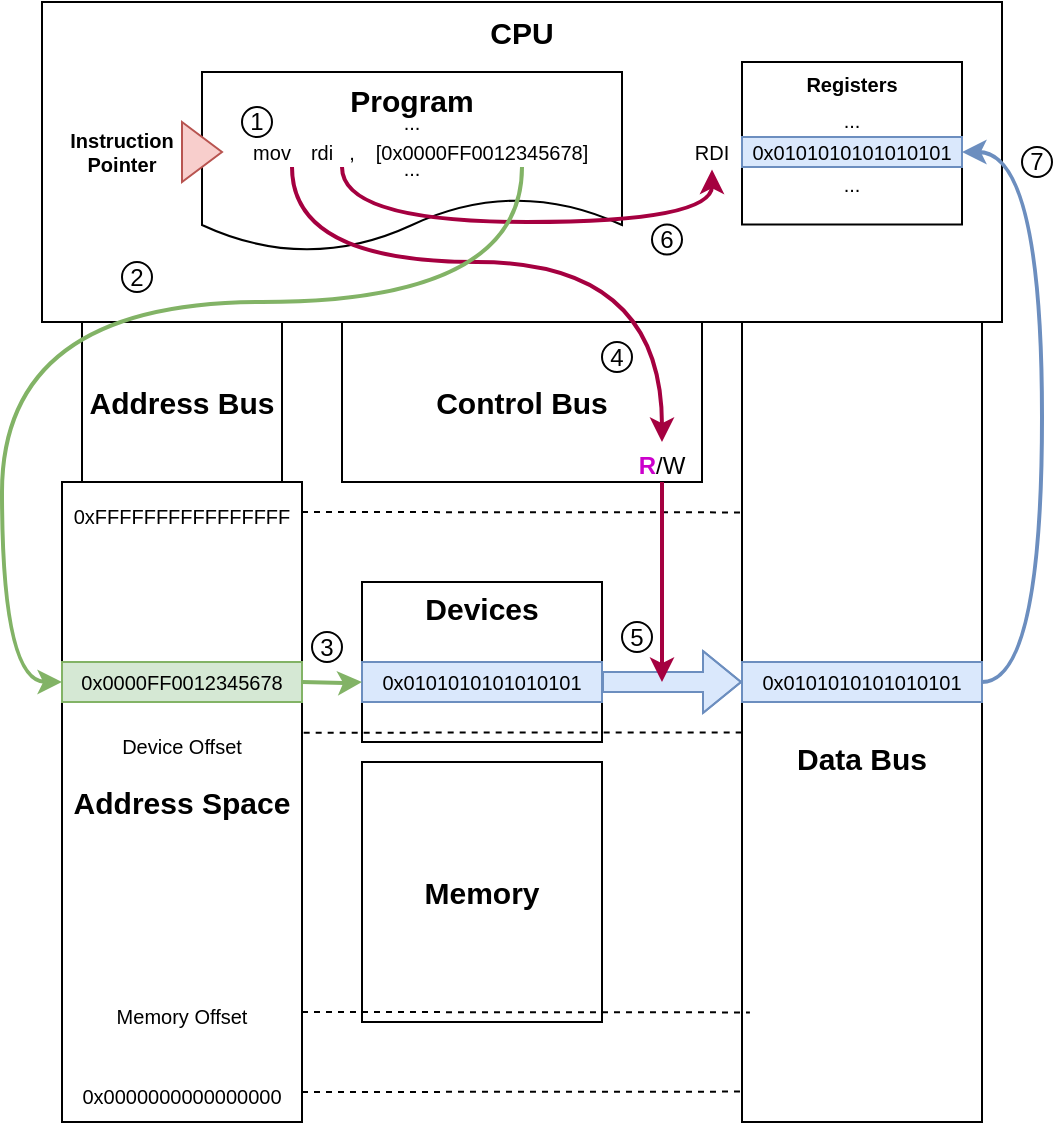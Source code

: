 <mxfile version="20.2.8" type="github" pages="2">
  <diagram id="SUQzB8CY0PMMggJ1cQwr" name="MMIO">
    <mxGraphModel dx="1185" dy="661" grid="1" gridSize="10" guides="1" tooltips="1" connect="1" arrows="1" fold="1" page="1" pageScale="1" pageWidth="600" pageHeight="600" math="0" shadow="0">
      <root>
        <mxCell id="0" />
        <mxCell id="1" parent="0" />
        <mxCell id="ehpHeKncarSCcUuaF5w1-1" value="&lt;div&gt;&lt;font style=&quot;font-size: 15px;&quot;&gt;CPU&lt;br&gt;&lt;/font&gt;&lt;/div&gt;&lt;div&gt;&lt;br&gt;&lt;/div&gt;&lt;div&gt;&lt;br&gt;&lt;/div&gt;&lt;div&gt;&lt;br&gt;&lt;/div&gt;&lt;div&gt;&lt;br&gt;&lt;/div&gt;&lt;div&gt;&lt;br&gt;&lt;font style=&quot;font-size: 15px;&quot;&gt;&lt;/font&gt;&lt;/div&gt;&lt;div&gt;&lt;br&gt;&lt;/div&gt;&lt;div&gt;&lt;br&gt;&lt;/div&gt;&lt;div&gt;&lt;br&gt;&lt;/div&gt;&lt;div&gt;&lt;br&gt;&lt;/div&gt;" style="rounded=0;whiteSpace=wrap;html=1;fontStyle=1" parent="1" vertex="1">
          <mxGeometry x="60" y="20" width="480" height="160" as="geometry" />
        </mxCell>
        <mxCell id="ehpHeKncarSCcUuaF5w1-2" value="&lt;b&gt;Address Space&lt;/b&gt;" style="rounded=0;whiteSpace=wrap;html=1;fontSize=15;" parent="1" vertex="1">
          <mxGeometry x="70" y="260" width="120" height="320" as="geometry" />
        </mxCell>
        <mxCell id="ehpHeKncarSCcUuaF5w1-3" value="&lt;b&gt;Memory&lt;/b&gt;" style="rounded=0;whiteSpace=wrap;html=1;fontSize=15;" parent="1" vertex="1">
          <mxGeometry x="220" y="400" width="120" height="130" as="geometry" />
        </mxCell>
        <mxCell id="ehpHeKncarSCcUuaF5w1-56" style="edgeStyle=orthogonalEdgeStyle;rounded=0;orthogonalLoop=1;jettySize=auto;html=1;entryX=1;entryY=0.5;entryDx=0;entryDy=0;fontSize=10;fontColor=#3399FF;strokeWidth=2;fillColor=#dae8fc;strokeColor=#6c8ebf;curved=1;exitX=1;exitY=0.5;exitDx=0;exitDy=0;" parent="1" source="ehpHeKncarSCcUuaF5w1-61" target="ehpHeKncarSCcUuaF5w1-47" edge="1">
          <mxGeometry relative="1" as="geometry">
            <Array as="points">
              <mxPoint x="560" y="360" />
              <mxPoint x="560" y="95" />
            </Array>
          </mxGeometry>
        </mxCell>
        <mxCell id="ehpHeKncarSCcUuaF5w1-5" value="&lt;div&gt;&lt;br&gt;&lt;/div&gt;&lt;div&gt;&lt;br&gt;&lt;/div&gt;&lt;div&gt;&lt;b&gt;Data Bus&lt;br&gt;&lt;/b&gt;&lt;/div&gt;" style="rounded=0;whiteSpace=wrap;html=1;fontSize=15;" parent="1" vertex="1">
          <mxGeometry x="410" y="180" width="120" height="400" as="geometry" />
        </mxCell>
        <mxCell id="ehpHeKncarSCcUuaF5w1-6" value="&lt;b&gt;Address Bus&lt;/b&gt;" style="rounded=0;whiteSpace=wrap;html=1;fontSize=15;" parent="1" vertex="1">
          <mxGeometry x="80" y="180" width="100" height="80" as="geometry" />
        </mxCell>
        <mxCell id="ehpHeKncarSCcUuaF5w1-7" value="&lt;div&gt;&lt;b&gt;Devices&lt;br&gt;&lt;/b&gt;&lt;/div&gt;&lt;div&gt;&lt;br&gt;&lt;b&gt;&lt;/b&gt;&lt;/div&gt;&lt;div&gt;&lt;br&gt;&lt;/div&gt;&lt;div&gt;&lt;br&gt;&lt;/div&gt;" style="rounded=0;whiteSpace=wrap;html=1;fontSize=15;" parent="1" vertex="1">
          <mxGeometry x="220" y="310" width="120" height="80" as="geometry" />
        </mxCell>
        <mxCell id="ehpHeKncarSCcUuaF5w1-9" value="&lt;font style=&quot;font-size: 10px;&quot;&gt;0x0000000000000000&lt;/font&gt;" style="text;html=1;strokeColor=none;fillColor=none;align=center;verticalAlign=middle;whiteSpace=wrap;rounded=0;fontSize=15;" parent="1" vertex="1">
          <mxGeometry x="70" y="550" width="120" height="30" as="geometry" />
        </mxCell>
        <mxCell id="ehpHeKncarSCcUuaF5w1-11" value="&lt;font style=&quot;font-size: 10px;&quot;&gt;0xFFFFFFFFFFFFFFFF&lt;/font&gt;" style="text;html=1;strokeColor=none;fillColor=none;align=center;verticalAlign=middle;whiteSpace=wrap;rounded=0;fontSize=15;" parent="1" vertex="1">
          <mxGeometry x="70" y="260" width="120" height="30" as="geometry" />
        </mxCell>
        <mxCell id="ehpHeKncarSCcUuaF5w1-13" value="&lt;font style=&quot;font-size: 10px;&quot;&gt;Memory Offset&lt;/font&gt;" style="text;html=1;strokeColor=none;fillColor=none;align=center;verticalAlign=middle;whiteSpace=wrap;rounded=0;fontSize=15;" parent="1" vertex="1">
          <mxGeometry x="70" y="510" width="120" height="30" as="geometry" />
        </mxCell>
        <mxCell id="ehpHeKncarSCcUuaF5w1-14" value="" style="endArrow=none;dashed=1;html=1;rounded=0;fontSize=10;exitX=1;exitY=0.5;exitDx=0;exitDy=0;entryX=0;entryY=0.238;entryDx=0;entryDy=0;entryPerimeter=0;" parent="1" source="ehpHeKncarSCcUuaF5w1-11" target="ehpHeKncarSCcUuaF5w1-5" edge="1">
          <mxGeometry width="50" height="50" relative="1" as="geometry">
            <mxPoint x="320" y="430" as="sourcePoint" />
            <mxPoint x="370" y="380" as="targetPoint" />
          </mxGeometry>
        </mxCell>
        <mxCell id="ehpHeKncarSCcUuaF5w1-15" value="" style="endArrow=none;dashed=1;html=1;rounded=0;fontSize=10;exitX=1;exitY=0.5;exitDx=0;exitDy=0;entryX=0.011;entryY=0.962;entryDx=0;entryDy=0;entryPerimeter=0;" parent="1" source="ehpHeKncarSCcUuaF5w1-9" target="ehpHeKncarSCcUuaF5w1-5" edge="1">
          <mxGeometry width="50" height="50" relative="1" as="geometry">
            <mxPoint x="320" y="430" as="sourcePoint" />
            <mxPoint x="370" y="380" as="targetPoint" />
          </mxGeometry>
        </mxCell>
        <mxCell id="ehpHeKncarSCcUuaF5w1-16" value="" style="endArrow=none;dashed=1;html=1;rounded=0;fontSize=10;exitX=1;exitY=0.5;exitDx=0;exitDy=0;entryX=0.033;entryY=0.863;entryDx=0;entryDy=0;entryPerimeter=0;" parent="1" source="ehpHeKncarSCcUuaF5w1-13" target="ehpHeKncarSCcUuaF5w1-5" edge="1">
          <mxGeometry width="50" height="50" relative="1" as="geometry">
            <mxPoint x="320" y="430" as="sourcePoint" />
            <mxPoint x="370" y="380" as="targetPoint" />
          </mxGeometry>
        </mxCell>
        <mxCell id="ehpHeKncarSCcUuaF5w1-17" value="&lt;font style=&quot;font-size: 10px;&quot;&gt;Device Offset&lt;/font&gt;" style="text;html=1;strokeColor=none;fillColor=none;align=center;verticalAlign=middle;whiteSpace=wrap;rounded=0;fontSize=15;" parent="1" vertex="1">
          <mxGeometry x="70" y="375" width="120" height="30" as="geometry" />
        </mxCell>
        <mxCell id="ehpHeKncarSCcUuaF5w1-18" value="" style="endArrow=none;dashed=1;html=1;rounded=0;fontSize=10;exitX=1.007;exitY=0.345;exitDx=0;exitDy=0;exitPerimeter=0;entryX=-0.003;entryY=0.513;entryDx=0;entryDy=0;entryPerimeter=0;" parent="1" source="ehpHeKncarSCcUuaF5w1-17" target="ehpHeKncarSCcUuaF5w1-5" edge="1">
          <mxGeometry width="50" height="50" relative="1" as="geometry">
            <mxPoint x="190" y="535" as="sourcePoint" />
            <mxPoint x="421.32" y="535.2" as="targetPoint" />
          </mxGeometry>
        </mxCell>
        <mxCell id="ehpHeKncarSCcUuaF5w1-21" value="&lt;font style=&quot;font-size: 15px;&quot;&gt;&lt;b&gt;Control Bus&lt;/b&gt;&lt;/font&gt;" style="rounded=0;whiteSpace=wrap;html=1;fontSize=10;" parent="1" vertex="1">
          <mxGeometry x="210" y="180" width="180" height="80" as="geometry" />
        </mxCell>
        <mxCell id="ehpHeKncarSCcUuaF5w1-25" value="&lt;font style=&quot;font-size: 12px;&quot;&gt;&lt;font color=&quot;#CC00CC&quot;&gt;&lt;b&gt;R&lt;/b&gt;&lt;/font&gt;/W&lt;/font&gt;" style="text;html=1;strokeColor=none;fillColor=none;align=center;verticalAlign=middle;whiteSpace=wrap;rounded=0;fontSize=15;" parent="1" vertex="1">
          <mxGeometry x="350" y="240" width="40" height="20" as="geometry" />
        </mxCell>
        <mxCell id="ehpHeKncarSCcUuaF5w1-36" style="edgeStyle=orthogonalEdgeStyle;rounded=0;orthogonalLoop=1;jettySize=auto;html=1;fontSize=10;shape=flexArrow;fillColor=#dae8fc;strokeColor=#6c8ebf;" parent="1" source="ehpHeKncarSCcUuaF5w1-27" edge="1">
          <mxGeometry relative="1" as="geometry">
            <mxPoint x="410" y="360" as="targetPoint" />
          </mxGeometry>
        </mxCell>
        <mxCell id="ehpHeKncarSCcUuaF5w1-27" value="&lt;font style=&quot;font-size: 10px;&quot;&gt;0x0101010101010101&lt;/font&gt;" style="rounded=0;whiteSpace=wrap;html=1;fontSize=12;fillColor=#dae8fc;strokeColor=#6c8ebf;" parent="1" vertex="1">
          <mxGeometry x="220" y="350" width="120" height="20" as="geometry" />
        </mxCell>
        <mxCell id="ehpHeKncarSCcUuaF5w1-28" value="&lt;font style=&quot;font-size: 10px;&quot;&gt;0x0000FF0012345678&lt;/font&gt;" style="rounded=0;whiteSpace=wrap;html=1;fontSize=12;fillColor=#d5e8d4;strokeColor=#82b366;" parent="1" vertex="1">
          <mxGeometry x="70" y="350" width="120" height="20" as="geometry" />
        </mxCell>
        <mxCell id="ehpHeKncarSCcUuaF5w1-55" value="" style="edgeStyle=orthogonalEdgeStyle;rounded=0;orthogonalLoop=1;jettySize=auto;html=1;fontSize=10;fontColor=#0000FF;strokeWidth=2;fillColor=#d5e8d4;strokeColor=#82b366;" parent="1" target="ehpHeKncarSCcUuaF5w1-27" edge="1">
          <mxGeometry relative="1" as="geometry">
            <mxPoint x="190" y="360" as="sourcePoint" />
          </mxGeometry>
        </mxCell>
        <mxCell id="ehpHeKncarSCcUuaF5w1-32" value="&lt;div&gt;&lt;b&gt;Program&lt;/b&gt;&lt;/div&gt;&lt;br&gt;&lt;div&gt;&lt;br&gt;&lt;/div&gt;" style="shape=document;whiteSpace=wrap;html=1;boundedLbl=1;fontSize=15;" parent="1" vertex="1">
          <mxGeometry x="140" y="55" width="210" height="90" as="geometry" />
        </mxCell>
        <mxCell id="ehpHeKncarSCcUuaF5w1-34" value="" style="triangle;whiteSpace=wrap;html=1;fontSize=10;fillColor=#f8cecc;strokeColor=#b85450;" parent="1" vertex="1">
          <mxGeometry x="130" y="80" width="20" height="30" as="geometry" />
        </mxCell>
        <mxCell id="ehpHeKncarSCcUuaF5w1-35" value="&lt;b&gt;Instruction Pointer&lt;/b&gt;" style="text;html=1;strokeColor=none;fillColor=none;align=center;verticalAlign=middle;whiteSpace=wrap;rounded=0;fontSize=10;" parent="1" vertex="1">
          <mxGeometry x="70" y="80" width="60" height="30" as="geometry" />
        </mxCell>
        <mxCell id="ehpHeKncarSCcUuaF5w1-26" style="edgeStyle=orthogonalEdgeStyle;rounded=0;orthogonalLoop=1;jettySize=auto;html=1;fontSize=12;fillColor=#d80073;strokeColor=#A50040;strokeWidth=2;" parent="1" source="ehpHeKncarSCcUuaF5w1-25" edge="1">
          <mxGeometry relative="1" as="geometry">
            <mxPoint x="370" y="360" as="targetPoint" />
            <Array as="points">
              <mxPoint x="370" y="310" />
              <mxPoint x="370" y="310" />
            </Array>
          </mxGeometry>
        </mxCell>
        <mxCell id="ehpHeKncarSCcUuaF5w1-57" style="edgeStyle=orthogonalEdgeStyle;rounded=0;orthogonalLoop=1;jettySize=auto;html=1;entryX=0.5;entryY=0;entryDx=0;entryDy=0;fontSize=10;fontColor=#FF33FF;strokeWidth=2;curved=1;fillColor=#d80073;strokeColor=#A50040;" parent="1" source="ehpHeKncarSCcUuaF5w1-39" target="ehpHeKncarSCcUuaF5w1-25" edge="1">
          <mxGeometry relative="1" as="geometry">
            <Array as="points">
              <mxPoint x="185" y="150" />
              <mxPoint x="370" y="150" />
            </Array>
          </mxGeometry>
        </mxCell>
        <mxCell id="ehpHeKncarSCcUuaF5w1-39" value="mov" style="text;html=1;strokeColor=none;fillColor=none;align=center;verticalAlign=middle;whiteSpace=wrap;rounded=0;fontSize=10;" parent="1" vertex="1">
          <mxGeometry x="160" y="87.5" width="30" height="15" as="geometry" />
        </mxCell>
        <mxCell id="ehpHeKncarSCcUuaF5w1-60" style="edgeStyle=orthogonalEdgeStyle;curved=1;rounded=0;orthogonalLoop=1;jettySize=auto;html=1;fontSize=10;fontColor=#CC00CC;strokeWidth=2;fillColor=#d80073;strokeColor=#A50040;" parent="1" source="ehpHeKncarSCcUuaF5w1-40" target="ehpHeKncarSCcUuaF5w1-50" edge="1">
          <mxGeometry relative="1" as="geometry">
            <Array as="points">
              <mxPoint x="210" y="130" />
              <mxPoint x="395" y="130" />
            </Array>
          </mxGeometry>
        </mxCell>
        <mxCell id="ehpHeKncarSCcUuaF5w1-40" value="rdi" style="text;html=1;strokeColor=none;fillColor=none;align=center;verticalAlign=middle;whiteSpace=wrap;rounded=0;fontSize=10;" parent="1" vertex="1">
          <mxGeometry x="190" y="87.5" width="20" height="15" as="geometry" />
        </mxCell>
        <mxCell id="ehpHeKncarSCcUuaF5w1-41" value="[0x0000FF0012345678]" style="text;html=1;strokeColor=none;fillColor=none;align=center;verticalAlign=middle;whiteSpace=wrap;rounded=0;fontSize=10;" parent="1" vertex="1">
          <mxGeometry x="230" y="87.5" width="100" height="15" as="geometry" />
        </mxCell>
        <mxCell id="ehpHeKncarSCcUuaF5w1-42" value="," style="text;html=1;strokeColor=none;fillColor=none;align=center;verticalAlign=middle;whiteSpace=wrap;rounded=0;fontSize=10;" parent="1" vertex="1">
          <mxGeometry x="210" y="87.5" width="10" height="15" as="geometry" />
        </mxCell>
        <mxCell id="ehpHeKncarSCcUuaF5w1-44" value="..." style="text;html=1;strokeColor=none;fillColor=none;align=center;verticalAlign=middle;whiteSpace=wrap;rounded=0;fontSize=10;" parent="1" vertex="1">
          <mxGeometry x="140" y="72.5" width="210" height="15" as="geometry" />
        </mxCell>
        <mxCell id="ehpHeKncarSCcUuaF5w1-45" value="..." style="text;html=1;strokeColor=none;fillColor=none;align=center;verticalAlign=middle;whiteSpace=wrap;rounded=0;fontSize=10;" parent="1" vertex="1">
          <mxGeometry x="140" y="95" width="210" height="15" as="geometry" />
        </mxCell>
        <mxCell id="ehpHeKncarSCcUuaF5w1-49" value="&lt;div&gt;&lt;b&gt;Registers&lt;/b&gt;&lt;/div&gt;&lt;div&gt;&lt;b&gt;&lt;br&gt;&lt;/b&gt;&lt;/div&gt;&lt;div&gt;&lt;b&gt;&lt;br&gt;&lt;/b&gt;&lt;/div&gt;&lt;div&gt;&lt;b&gt;&lt;br&gt;&lt;/b&gt;&lt;/div&gt;&lt;div&gt;&lt;b&gt;&lt;br&gt;&lt;/b&gt;&lt;/div&gt;&lt;div&gt;&lt;b&gt;&lt;br&gt;&lt;/b&gt;&lt;/div&gt;" style="rounded=0;whiteSpace=wrap;html=1;fontSize=10;" parent="1" vertex="1">
          <mxGeometry x="410" y="50" width="110" height="81.25" as="geometry" />
        </mxCell>
        <mxCell id="ehpHeKncarSCcUuaF5w1-47" value="0x0101010101010101" style="rounded=0;whiteSpace=wrap;html=1;fontSize=10;fillColor=#dae8fc;strokeColor=#6c8ebf;" parent="1" vertex="1">
          <mxGeometry x="410" y="87.5" width="110" height="15" as="geometry" />
        </mxCell>
        <mxCell id="ehpHeKncarSCcUuaF5w1-50" value="RDI" style="text;html=1;strokeColor=none;fillColor=none;align=center;verticalAlign=middle;whiteSpace=wrap;rounded=0;fontSize=10;" parent="1" vertex="1">
          <mxGeometry x="380" y="86.25" width="30" height="17.5" as="geometry" />
        </mxCell>
        <mxCell id="ehpHeKncarSCcUuaF5w1-51" value="..." style="text;html=1;strokeColor=none;fillColor=none;align=center;verticalAlign=middle;whiteSpace=wrap;rounded=0;fontSize=10;" parent="1" vertex="1">
          <mxGeometry x="435" y="71.25" width="60" height="15" as="geometry" />
        </mxCell>
        <mxCell id="ehpHeKncarSCcUuaF5w1-52" value="..." style="text;html=1;strokeColor=none;fillColor=none;align=center;verticalAlign=middle;whiteSpace=wrap;rounded=0;fontSize=10;" parent="1" vertex="1">
          <mxGeometry x="435" y="103.75" width="60" height="15" as="geometry" />
        </mxCell>
        <mxCell id="ehpHeKncarSCcUuaF5w1-53" style="edgeStyle=orthogonalEdgeStyle;rounded=0;orthogonalLoop=1;jettySize=auto;html=1;entryX=0.5;entryY=0.167;entryDx=0;entryDy=0;entryPerimeter=0;fontSize=10;fontColor=#0000FF;strokeWidth=2;strokeColor=none;" parent="1" edge="1">
          <mxGeometry relative="1" as="geometry">
            <mxPoint x="130.034" y="180.0" as="sourcePoint" />
            <mxPoint x="130" y="350.01" as="targetPoint" />
            <Array as="points">
              <mxPoint x="130" y="220" />
              <mxPoint x="130" y="220" />
            </Array>
          </mxGeometry>
        </mxCell>
        <mxCell id="ehpHeKncarSCcUuaF5w1-61" value="&lt;font style=&quot;font-size: 10px;&quot;&gt;0x0101010101010101&lt;/font&gt;" style="rounded=0;whiteSpace=wrap;html=1;fontSize=12;fillColor=#dae8fc;strokeColor=#6c8ebf;" parent="1" vertex="1">
          <mxGeometry x="410" y="350" width="120" height="20" as="geometry" />
        </mxCell>
        <mxCell id="ehpHeKncarSCcUuaF5w1-54" style="edgeStyle=orthogonalEdgeStyle;rounded=0;orthogonalLoop=1;jettySize=auto;html=1;entryX=0;entryY=0.5;entryDx=0;entryDy=0;fontSize=10;fontColor=#0000FF;strokeWidth=2;fillColor=#d5e8d4;strokeColor=#82b366;curved=1;" parent="1" source="ehpHeKncarSCcUuaF5w1-41" target="ehpHeKncarSCcUuaF5w1-28" edge="1">
          <mxGeometry relative="1" as="geometry">
            <mxPoint x="60" y="170.0" as="sourcePoint" />
            <mxPoint x="60" y="360" as="targetPoint" />
            <Array as="points">
              <mxPoint x="300" y="170" />
              <mxPoint x="40" y="170" />
              <mxPoint x="40" y="360" />
            </Array>
          </mxGeometry>
        </mxCell>
        <mxCell id="2FoytEHoMxhBP9zqvBS6-1" value="1" style="ellipse;whiteSpace=wrap;html=1;aspect=fixed;" vertex="1" parent="1">
          <mxGeometry x="160" y="72.5" width="15" height="15" as="geometry" />
        </mxCell>
        <mxCell id="2FoytEHoMxhBP9zqvBS6-2" value="2" style="ellipse;whiteSpace=wrap;html=1;aspect=fixed;" vertex="1" parent="1">
          <mxGeometry x="100" y="150" width="15" height="15" as="geometry" />
        </mxCell>
        <mxCell id="2FoytEHoMxhBP9zqvBS6-3" value="3" style="ellipse;whiteSpace=wrap;html=1;aspect=fixed;" vertex="1" parent="1">
          <mxGeometry x="195" y="335" width="15" height="15" as="geometry" />
        </mxCell>
        <mxCell id="2FoytEHoMxhBP9zqvBS6-4" value="4" style="ellipse;whiteSpace=wrap;html=1;aspect=fixed;" vertex="1" parent="1">
          <mxGeometry x="340" y="190" width="15" height="15" as="geometry" />
        </mxCell>
        <mxCell id="2FoytEHoMxhBP9zqvBS6-5" value="5" style="ellipse;whiteSpace=wrap;html=1;aspect=fixed;" vertex="1" parent="1">
          <mxGeometry x="350" y="330" width="15" height="15" as="geometry" />
        </mxCell>
        <mxCell id="2FoytEHoMxhBP9zqvBS6-6" value="6" style="ellipse;whiteSpace=wrap;html=1;aspect=fixed;" vertex="1" parent="1">
          <mxGeometry x="365" y="131.25" width="15" height="15" as="geometry" />
        </mxCell>
        <mxCell id="2FoytEHoMxhBP9zqvBS6-7" value="7" style="ellipse;whiteSpace=wrap;html=1;aspect=fixed;" vertex="1" parent="1">
          <mxGeometry x="550" y="92.5" width="15" height="15" as="geometry" />
        </mxCell>
      </root>
    </mxGraphModel>
  </diagram>
  <diagram name="PMIO" id="zy8nUeTWPA0E_HoPAa6q">
    <mxGraphModel dx="1185" dy="661" grid="1" gridSize="10" guides="1" tooltips="1" connect="1" arrows="1" fold="1" page="1" pageScale="1" pageWidth="700" pageHeight="500" math="0" shadow="0">
      <root>
        <mxCell id="5IfpIZmdkDqXh_LLl3Tm-0" />
        <mxCell id="5IfpIZmdkDqXh_LLl3Tm-1" parent="5IfpIZmdkDqXh_LLl3Tm-0" />
        <mxCell id="LzWwSItRK4P4yQTwiIUG-2" value="" style="rounded=0;whiteSpace=wrap;html=1;fontSize=10;fillColor=#e1d5e7;strokeColor=#9673a6;" parent="5IfpIZmdkDqXh_LLl3Tm-1" vertex="1">
          <mxGeometry x="350" y="250" width="100" height="220" as="geometry" />
        </mxCell>
        <mxCell id="LzWwSItRK4P4yQTwiIUG-1" value="" style="rounded=0;whiteSpace=wrap;html=1;fontSize=10;" parent="5IfpIZmdkDqXh_LLl3Tm-1" vertex="1">
          <mxGeometry x="210" y="250" width="100" height="220" as="geometry" />
        </mxCell>
        <mxCell id="5IfpIZmdkDqXh_LLl3Tm-2" value="&lt;div&gt;&lt;font style=&quot;font-size: 15px;&quot;&gt;CPU&lt;br&gt;&lt;/font&gt;&lt;/div&gt;&lt;div&gt;&lt;br&gt;&lt;/div&gt;&lt;div&gt;&lt;br&gt;&lt;/div&gt;&lt;div&gt;&lt;br&gt;&lt;/div&gt;&lt;div&gt;&lt;br&gt;&lt;/div&gt;&lt;div&gt;&lt;br&gt;&lt;font style=&quot;font-size: 15px;&quot;&gt;&lt;/font&gt;&lt;/div&gt;&lt;div&gt;&lt;br&gt;&lt;/div&gt;&lt;div&gt;&lt;br&gt;&lt;/div&gt;&lt;div&gt;&lt;br&gt;&lt;/div&gt;&lt;div&gt;&lt;br&gt;&lt;/div&gt;" style="rounded=0;whiteSpace=wrap;html=1;fontStyle=1" parent="5IfpIZmdkDqXh_LLl3Tm-1" vertex="1">
          <mxGeometry x="40" y="10" width="620" height="160" as="geometry" />
        </mxCell>
        <mxCell id="5IfpIZmdkDqXh_LLl3Tm-3" value="&lt;div&gt;&lt;b&gt;Address Space&lt;br&gt;&lt;/b&gt;&lt;/div&gt;&lt;div&gt;&lt;br&gt;&lt;/div&gt;&lt;div&gt;&lt;br&gt;&lt;/div&gt;&lt;div&gt;&lt;br&gt;&lt;/div&gt;&lt;div&gt;&lt;br&gt;&lt;/div&gt;&lt;div&gt;&lt;br&gt;&lt;/div&gt;&lt;div&gt;&lt;br&gt;&lt;b&gt;&lt;/b&gt;&lt;/div&gt;" style="rounded=0;whiteSpace=wrap;html=1;fontSize=15;" parent="5IfpIZmdkDqXh_LLl3Tm-1" vertex="1">
          <mxGeometry x="50" y="250" width="120" height="240" as="geometry" />
        </mxCell>
        <mxCell id="5IfpIZmdkDqXh_LLl3Tm-4" value="&lt;div&gt;&lt;b&gt;Memory&lt;/b&gt;&lt;/div&gt;&lt;div&gt;&lt;br&gt;&lt;/div&gt;&lt;div&gt;&lt;br&gt;&lt;/div&gt;&lt;div&gt;&lt;br&gt;&lt;/div&gt;" style="rounded=0;whiteSpace=wrap;html=1;fontSize=15;" parent="5IfpIZmdkDqXh_LLl3Tm-1" vertex="1">
          <mxGeometry x="200" y="280" width="120" height="130" as="geometry" />
        </mxCell>
        <mxCell id="5IfpIZmdkDqXh_LLl3Tm-5" style="edgeStyle=orthogonalEdgeStyle;rounded=0;orthogonalLoop=1;jettySize=auto;html=1;entryX=1;entryY=0.5;entryDx=0;entryDy=0;fontSize=10;fontColor=#3399FF;strokeWidth=2;fillColor=#dae8fc;strokeColor=#6c8ebf;curved=1;exitX=1;exitY=0.5;exitDx=0;exitDy=0;endArrow=none;endFill=0;startArrow=classic;startFill=1;" parent="5IfpIZmdkDqXh_LLl3Tm-1" source="5IfpIZmdkDqXh_LLl3Tm-42" target="5IfpIZmdkDqXh_LLl3Tm-37" edge="1">
          <mxGeometry relative="1" as="geometry">
            <Array as="points">
              <mxPoint x="680" y="425" />
              <mxPoint x="680" y="89" />
            </Array>
          </mxGeometry>
        </mxCell>
        <mxCell id="5IfpIZmdkDqXh_LLl3Tm-6" value="&lt;div&gt;&lt;br&gt;&lt;/div&gt;&lt;div&gt;&lt;br&gt;&lt;/div&gt;&lt;div&gt;&lt;b&gt;Data Bus&lt;br&gt;&lt;/b&gt;&lt;/div&gt;&lt;div&gt;&lt;br&gt;&lt;/div&gt;&lt;div&gt;&lt;br&gt;&lt;/div&gt;&lt;div&gt;&lt;br&gt;&lt;/div&gt;&lt;div&gt;&lt;br&gt;&lt;/div&gt;&lt;div&gt;&lt;br&gt;&lt;/div&gt;" style="rounded=0;whiteSpace=wrap;html=1;fontSize=15;" parent="5IfpIZmdkDqXh_LLl3Tm-1" vertex="1">
          <mxGeometry x="530" y="170" width="120" height="320" as="geometry" />
        </mxCell>
        <mxCell id="5IfpIZmdkDqXh_LLl3Tm-7" value="&lt;b&gt;Address Bus&lt;/b&gt;" style="rounded=0;whiteSpace=wrap;html=1;fontSize=15;" parent="5IfpIZmdkDqXh_LLl3Tm-1" vertex="1">
          <mxGeometry x="60" y="170" width="100" height="80" as="geometry" />
        </mxCell>
        <mxCell id="5IfpIZmdkDqXh_LLl3Tm-8" value="&lt;div&gt;&lt;b&gt;Devices&lt;br&gt;&lt;/b&gt;&lt;/div&gt;&lt;div&gt;&lt;br&gt;&lt;/div&gt;&lt;div&gt;&lt;br&gt;&lt;b&gt;&lt;/b&gt;&lt;/div&gt;&lt;div&gt;&lt;br&gt;&lt;/div&gt;" style="rounded=0;whiteSpace=wrap;html=1;fontSize=15;" parent="5IfpIZmdkDqXh_LLl3Tm-1" vertex="1">
          <mxGeometry x="340" y="375" width="120" height="80" as="geometry" />
        </mxCell>
        <mxCell id="5IfpIZmdkDqXh_LLl3Tm-9" value="&lt;font style=&quot;font-size: 10px;&quot;&gt;0x0000000000000000&lt;/font&gt;" style="text;html=1;strokeColor=none;fillColor=none;align=center;verticalAlign=middle;whiteSpace=wrap;rounded=0;fontSize=15;" parent="5IfpIZmdkDqXh_LLl3Tm-1" vertex="1">
          <mxGeometry x="50" y="460" width="120" height="30" as="geometry" />
        </mxCell>
        <mxCell id="5IfpIZmdkDqXh_LLl3Tm-10" value="&lt;font style=&quot;font-size: 10px;&quot;&gt;0xFFFFFFFFFFFFFFFF&lt;/font&gt;" style="text;html=1;strokeColor=none;fillColor=none;align=center;verticalAlign=middle;whiteSpace=wrap;rounded=0;fontSize=15;" parent="5IfpIZmdkDqXh_LLl3Tm-1" vertex="1">
          <mxGeometry x="50" y="250" width="120" height="30" as="geometry" />
        </mxCell>
        <mxCell id="5IfpIZmdkDqXh_LLl3Tm-11" value="&lt;font style=&quot;font-size: 10px;&quot;&gt;Memory Offset&lt;/font&gt;" style="text;html=1;strokeColor=none;fillColor=none;align=center;verticalAlign=middle;whiteSpace=wrap;rounded=0;fontSize=15;" parent="5IfpIZmdkDqXh_LLl3Tm-1" vertex="1">
          <mxGeometry x="50" y="390" width="120" height="30" as="geometry" />
        </mxCell>
        <mxCell id="5IfpIZmdkDqXh_LLl3Tm-12" value="" style="endArrow=none;dashed=1;html=1;rounded=0;fontSize=10;exitX=1;exitY=0.5;exitDx=0;exitDy=0;entryX=-0.017;entryY=0.296;entryDx=0;entryDy=0;entryPerimeter=0;" parent="5IfpIZmdkDqXh_LLl3Tm-1" source="5IfpIZmdkDqXh_LLl3Tm-10" target="5IfpIZmdkDqXh_LLl3Tm-6" edge="1">
          <mxGeometry width="50" height="50" relative="1" as="geometry">
            <mxPoint x="300" y="420" as="sourcePoint" />
            <mxPoint x="350" y="370" as="targetPoint" />
          </mxGeometry>
        </mxCell>
        <mxCell id="5IfpIZmdkDqXh_LLl3Tm-13" value="" style="endArrow=none;dashed=1;html=1;rounded=0;fontSize=10;exitX=1;exitY=0.5;exitDx=0;exitDy=0;entryX=-0.003;entryY=0.95;entryDx=0;entryDy=0;entryPerimeter=0;" parent="5IfpIZmdkDqXh_LLl3Tm-1" source="5IfpIZmdkDqXh_LLl3Tm-9" target="5IfpIZmdkDqXh_LLl3Tm-6" edge="1">
          <mxGeometry width="50" height="50" relative="1" as="geometry">
            <mxPoint x="300" y="420" as="sourcePoint" />
            <mxPoint x="350" y="370" as="targetPoint" />
          </mxGeometry>
        </mxCell>
        <mxCell id="5IfpIZmdkDqXh_LLl3Tm-14" value="" style="endArrow=none;dashed=1;html=1;rounded=0;fontSize=10;exitX=1;exitY=0.5;exitDx=0;exitDy=0;" parent="5IfpIZmdkDqXh_LLl3Tm-1" source="5IfpIZmdkDqXh_LLl3Tm-11" edge="1">
          <mxGeometry width="50" height="50" relative="1" as="geometry">
            <mxPoint x="300" y="420" as="sourcePoint" />
            <mxPoint x="530" y="405" as="targetPoint" />
          </mxGeometry>
        </mxCell>
        <mxCell id="5IfpIZmdkDqXh_LLl3Tm-15" value="&lt;font style=&quot;font-size: 10px;&quot;&gt;Device Offset&lt;/font&gt;" style="text;html=1;strokeColor=none;fillColor=none;align=center;verticalAlign=middle;whiteSpace=wrap;rounded=0;fontSize=15;" parent="5IfpIZmdkDqXh_LLl3Tm-1" vertex="1">
          <mxGeometry x="50" y="440" width="120" height="30" as="geometry" />
        </mxCell>
        <mxCell id="5IfpIZmdkDqXh_LLl3Tm-16" value="" style="endArrow=none;dashed=1;html=1;rounded=0;fontSize=10;exitX=1.007;exitY=0.345;exitDx=0;exitDy=0;exitPerimeter=0;entryX=0;entryY=0.642;entryDx=0;entryDy=0;entryPerimeter=0;" parent="5IfpIZmdkDqXh_LLl3Tm-1" source="5IfpIZmdkDqXh_LLl3Tm-15" edge="1">
          <mxGeometry width="50" height="50" relative="1" as="geometry">
            <mxPoint x="170" y="600" as="sourcePoint" />
            <mxPoint x="530" y="450.44" as="targetPoint" />
          </mxGeometry>
        </mxCell>
        <mxCell id="5IfpIZmdkDqXh_LLl3Tm-17" value="&lt;div&gt;&lt;font style=&quot;font-size: 15px;&quot;&gt;&lt;b&gt;Control Bus&lt;/b&gt;&lt;br&gt;&lt;/font&gt;&lt;/div&gt;&lt;div&gt;&lt;br&gt;&lt;/div&gt;&lt;div&gt;&lt;br&gt;&lt;font style=&quot;font-size: 15px;&quot;&gt;&lt;/font&gt;&lt;/div&gt;&lt;div&gt;&lt;br&gt;&lt;/div&gt;&lt;div&gt;&lt;br&gt;&lt;/div&gt;" style="rounded=0;whiteSpace=wrap;html=1;fontSize=10;" parent="5IfpIZmdkDqXh_LLl3Tm-1" vertex="1">
          <mxGeometry x="190" y="170" width="320" height="80" as="geometry" />
        </mxCell>
        <mxCell id="5IfpIZmdkDqXh_LLl3Tm-19" value="&lt;font style=&quot;font-size: 12px;&quot;&gt;R/&lt;b&gt;&lt;font color=&quot;#CC00CC&quot;&gt;W&lt;/font&gt;&lt;/b&gt;&lt;/font&gt;" style="text;html=1;strokeColor=none;fillColor=none;align=center;verticalAlign=middle;whiteSpace=wrap;rounded=0;fontSize=15;" parent="5IfpIZmdkDqXh_LLl3Tm-1" vertex="1">
          <mxGeometry x="470" y="230" width="40" height="20" as="geometry" />
        </mxCell>
        <mxCell id="5IfpIZmdkDqXh_LLl3Tm-20" style="edgeStyle=orthogonalEdgeStyle;rounded=0;orthogonalLoop=1;jettySize=auto;html=1;fontSize=10;shape=flexArrow;fillColor=#dae8fc;strokeColor=#6c8ebf;endArrow=none;endFill=0;startArrow=block;" parent="5IfpIZmdkDqXh_LLl3Tm-1" source="5IfpIZmdkDqXh_LLl3Tm-21" edge="1">
          <mxGeometry relative="1" as="geometry">
            <mxPoint x="530" y="425" as="targetPoint" />
          </mxGeometry>
        </mxCell>
        <mxCell id="5IfpIZmdkDqXh_LLl3Tm-21" value="&lt;font style=&quot;font-size: 10px;&quot;&gt;0x01010101&lt;/font&gt;" style="rounded=0;whiteSpace=wrap;html=1;fontSize=12;fillColor=#dae8fc;strokeColor=#6c8ebf;" parent="5IfpIZmdkDqXh_LLl3Tm-1" vertex="1">
          <mxGeometry x="340" y="415" width="120" height="20" as="geometry" />
        </mxCell>
        <mxCell id="5IfpIZmdkDqXh_LLl3Tm-22" value="&lt;font style=&quot;font-size: 10px;&quot;&gt;0x12345678&lt;/font&gt;" style="rounded=0;whiteSpace=wrap;html=1;fontSize=12;fillColor=#d5e8d4;strokeColor=#82b366;" parent="5IfpIZmdkDqXh_LLl3Tm-1" vertex="1">
          <mxGeometry x="50" y="415" width="120" height="20" as="geometry" />
        </mxCell>
        <mxCell id="5IfpIZmdkDqXh_LLl3Tm-23" value="" style="edgeStyle=orthogonalEdgeStyle;rounded=0;orthogonalLoop=1;jettySize=auto;html=1;fontSize=10;fontColor=#0000FF;strokeWidth=2;fillColor=#d5e8d4;strokeColor=#82b366;" parent="5IfpIZmdkDqXh_LLl3Tm-1" target="5IfpIZmdkDqXh_LLl3Tm-21" edge="1">
          <mxGeometry relative="1" as="geometry">
            <mxPoint x="170" y="425" as="sourcePoint" />
          </mxGeometry>
        </mxCell>
        <mxCell id="5IfpIZmdkDqXh_LLl3Tm-24" value="&lt;div&gt;&lt;b&gt;Program&lt;/b&gt;&lt;/div&gt;&lt;br&gt;&lt;div&gt;&lt;br&gt;&lt;/div&gt;" style="shape=document;whiteSpace=wrap;html=1;boundedLbl=1;fontSize=15;" parent="5IfpIZmdkDqXh_LLl3Tm-1" vertex="1">
          <mxGeometry x="120" y="45" width="210" height="90" as="geometry" />
        </mxCell>
        <mxCell id="5IfpIZmdkDqXh_LLl3Tm-25" value="" style="triangle;whiteSpace=wrap;html=1;fontSize=10;fillColor=#f8cecc;strokeColor=#b85450;" parent="5IfpIZmdkDqXh_LLl3Tm-1" vertex="1">
          <mxGeometry x="110" y="70" width="20" height="30" as="geometry" />
        </mxCell>
        <mxCell id="5IfpIZmdkDqXh_LLl3Tm-26" value="&lt;b&gt;Instruction Pointer&lt;/b&gt;" style="text;html=1;strokeColor=none;fillColor=none;align=center;verticalAlign=middle;whiteSpace=wrap;rounded=0;fontSize=10;" parent="5IfpIZmdkDqXh_LLl3Tm-1" vertex="1">
          <mxGeometry x="50" y="70" width="60" height="30" as="geometry" />
        </mxCell>
        <mxCell id="5IfpIZmdkDqXh_LLl3Tm-27" style="edgeStyle=orthogonalEdgeStyle;rounded=0;orthogonalLoop=1;jettySize=auto;html=1;fontSize=12;fillColor=#d80073;strokeColor=#A50040;strokeWidth=2;" parent="5IfpIZmdkDqXh_LLl3Tm-1" source="5IfpIZmdkDqXh_LLl3Tm-19" edge="1">
          <mxGeometry relative="1" as="geometry">
            <mxPoint x="490" y="420" as="targetPoint" />
            <Array as="points">
              <mxPoint x="490" y="320" />
              <mxPoint x="490" y="320" />
            </Array>
          </mxGeometry>
        </mxCell>
        <mxCell id="5IfpIZmdkDqXh_LLl3Tm-28" style="edgeStyle=orthogonalEdgeStyle;rounded=0;orthogonalLoop=1;jettySize=auto;html=1;entryX=0.5;entryY=0;entryDx=0;entryDy=0;fontSize=10;fontColor=#FF33FF;strokeWidth=2;curved=1;fillColor=#d80073;strokeColor=#A50040;" parent="5IfpIZmdkDqXh_LLl3Tm-1" source="5IfpIZmdkDqXh_LLl3Tm-29" target="5IfpIZmdkDqXh_LLl3Tm-19" edge="1">
          <mxGeometry relative="1" as="geometry">
            <Array as="points">
              <mxPoint x="180" y="160" />
              <mxPoint x="490" y="160" />
            </Array>
          </mxGeometry>
        </mxCell>
        <mxCell id="4Qi5l0pFGhjbVNhld9g9-6" style="edgeStyle=orthogonalEdgeStyle;curved=1;rounded=0;orthogonalLoop=1;jettySize=auto;html=1;fontSize=10;fontColor=#000000;startArrow=none;startFill=0;endArrow=classic;endFill=1;strokeWidth=2;fillColor=#d80073;strokeColor=#A50040;" parent="5IfpIZmdkDqXh_LLl3Tm-1" source="5IfpIZmdkDqXh_LLl3Tm-29" target="4Qi5l0pFGhjbVNhld9g9-2" edge="1">
          <mxGeometry relative="1" as="geometry">
            <Array as="points">
              <mxPoint x="170" y="190" />
              <mxPoint x="330" y="190" />
            </Array>
          </mxGeometry>
        </mxCell>
        <mxCell id="5IfpIZmdkDqXh_LLl3Tm-29" value="outl" style="text;html=1;strokeColor=none;fillColor=none;align=center;verticalAlign=middle;whiteSpace=wrap;rounded=0;fontSize=10;" parent="5IfpIZmdkDqXh_LLl3Tm-1" vertex="1">
          <mxGeometry x="157.5" y="77.51" width="30" height="15" as="geometry" />
        </mxCell>
        <mxCell id="5IfpIZmdkDqXh_LLl3Tm-30" style="edgeStyle=orthogonalEdgeStyle;curved=1;rounded=0;orthogonalLoop=1;jettySize=auto;html=1;fontSize=10;fontColor=#CC00CC;strokeWidth=2;fillColor=#d80073;strokeColor=#A50040;" parent="5IfpIZmdkDqXh_LLl3Tm-1" source="5IfpIZmdkDqXh_LLl3Tm-32" target="5IfpIZmdkDqXh_LLl3Tm-38" edge="1">
          <mxGeometry relative="1" as="geometry">
            <Array as="points">
              <mxPoint x="280" y="140" />
              <mxPoint x="515" y="140" />
            </Array>
          </mxGeometry>
        </mxCell>
        <mxCell id="5IfpIZmdkDqXh_LLl3Tm-32" value="eax" style="text;html=1;strokeColor=none;fillColor=none;align=center;verticalAlign=middle;whiteSpace=wrap;rounded=0;fontSize=10;" parent="5IfpIZmdkDqXh_LLl3Tm-1" vertex="1">
          <mxGeometry x="262.5" y="77.52" width="30" height="15" as="geometry" />
        </mxCell>
        <mxCell id="5IfpIZmdkDqXh_LLl3Tm-33" value="," style="text;html=1;strokeColor=none;fillColor=none;align=center;verticalAlign=middle;whiteSpace=wrap;rounded=0;fontSize=10;" parent="5IfpIZmdkDqXh_LLl3Tm-1" vertex="1">
          <mxGeometry x="247.5" y="77.52" width="10" height="15" as="geometry" />
        </mxCell>
        <mxCell id="5IfpIZmdkDqXh_LLl3Tm-35" value="..." style="text;html=1;strokeColor=none;fillColor=none;align=center;verticalAlign=middle;whiteSpace=wrap;rounded=0;fontSize=10;" parent="5IfpIZmdkDqXh_LLl3Tm-1" vertex="1">
          <mxGeometry x="140" y="47.5" width="210" height="15" as="geometry" />
        </mxCell>
        <mxCell id="5IfpIZmdkDqXh_LLl3Tm-34" value="..." style="text;html=1;strokeColor=none;fillColor=none;align=center;verticalAlign=middle;whiteSpace=wrap;rounded=0;fontSize=10;" parent="5IfpIZmdkDqXh_LLl3Tm-1" vertex="1">
          <mxGeometry x="120" y="85" width="210" height="15" as="geometry" />
        </mxCell>
        <mxCell id="5IfpIZmdkDqXh_LLl3Tm-36" value="&lt;div&gt;&lt;b&gt;Registers&lt;/b&gt;&lt;/div&gt;&lt;div&gt;&lt;b&gt;&lt;br&gt;&lt;/b&gt;&lt;/div&gt;&lt;div&gt;&lt;b&gt;&lt;br&gt;&lt;/b&gt;&lt;/div&gt;&lt;div&gt;&lt;b&gt;&lt;br&gt;&lt;/b&gt;&lt;/div&gt;&lt;div&gt;&lt;b&gt;&lt;br&gt;&lt;/b&gt;&lt;/div&gt;&lt;div&gt;&lt;b&gt;&lt;br&gt;&lt;/b&gt;&lt;/div&gt;" style="rounded=0;whiteSpace=wrap;html=1;fontSize=10;" parent="5IfpIZmdkDqXh_LLl3Tm-1" vertex="1">
          <mxGeometry x="530" y="44.38" width="110" height="81.25" as="geometry" />
        </mxCell>
        <mxCell id="5IfpIZmdkDqXh_LLl3Tm-37" value="0x01010101" style="rounded=0;whiteSpace=wrap;html=1;fontSize=10;fillColor=#dae8fc;strokeColor=#6c8ebf;" parent="5IfpIZmdkDqXh_LLl3Tm-1" vertex="1">
          <mxGeometry x="580" y="81.88" width="60" height="15" as="geometry" />
        </mxCell>
        <mxCell id="5IfpIZmdkDqXh_LLl3Tm-38" value="EAX" style="text;html=1;strokeColor=none;fillColor=none;align=center;verticalAlign=middle;whiteSpace=wrap;rounded=0;fontSize=10;" parent="5IfpIZmdkDqXh_LLl3Tm-1" vertex="1">
          <mxGeometry x="500" y="80.63" width="30" height="17.5" as="geometry" />
        </mxCell>
        <mxCell id="5IfpIZmdkDqXh_LLl3Tm-39" value="..." style="text;html=1;strokeColor=none;fillColor=none;align=center;verticalAlign=middle;whiteSpace=wrap;rounded=0;fontSize=10;" parent="5IfpIZmdkDqXh_LLl3Tm-1" vertex="1">
          <mxGeometry x="555" y="65.63" width="60" height="15" as="geometry" />
        </mxCell>
        <mxCell id="5IfpIZmdkDqXh_LLl3Tm-40" value="..." style="text;html=1;strokeColor=none;fillColor=none;align=center;verticalAlign=middle;whiteSpace=wrap;rounded=0;fontSize=10;" parent="5IfpIZmdkDqXh_LLl3Tm-1" vertex="1">
          <mxGeometry x="555" y="98.13" width="60" height="15" as="geometry" />
        </mxCell>
        <mxCell id="5IfpIZmdkDqXh_LLl3Tm-41" style="edgeStyle=orthogonalEdgeStyle;rounded=0;orthogonalLoop=1;jettySize=auto;html=1;entryX=0.5;entryY=0.167;entryDx=0;entryDy=0;entryPerimeter=0;fontSize=10;fontColor=#0000FF;strokeWidth=2;strokeColor=none;" parent="5IfpIZmdkDqXh_LLl3Tm-1" edge="1">
          <mxGeometry relative="1" as="geometry">
            <mxPoint x="110.034" y="170.0" as="sourcePoint" />
            <mxPoint x="110" y="340.01" as="targetPoint" />
            <Array as="points">
              <mxPoint x="110" y="210" />
              <mxPoint x="110" y="210" />
            </Array>
          </mxGeometry>
        </mxCell>
        <mxCell id="5IfpIZmdkDqXh_LLl3Tm-42" value="&lt;font style=&quot;font-size: 10px;&quot;&gt;0x01010101&lt;/font&gt;" style="rounded=0;whiteSpace=wrap;html=1;fontSize=12;fillColor=#dae8fc;strokeColor=#6c8ebf;" parent="5IfpIZmdkDqXh_LLl3Tm-1" vertex="1">
          <mxGeometry x="530" y="415" width="120" height="20" as="geometry" />
        </mxCell>
        <mxCell id="5IfpIZmdkDqXh_LLl3Tm-43" style="edgeStyle=orthogonalEdgeStyle;rounded=0;orthogonalLoop=1;jettySize=auto;html=1;entryX=0;entryY=0.5;entryDx=0;entryDy=0;fontSize=10;fontColor=#0000FF;strokeWidth=2;fillColor=#d5e8d4;strokeColor=#82b366;curved=1;" parent="5IfpIZmdkDqXh_LLl3Tm-1" source="5IfpIZmdkDqXh_LLl3Tm-31" target="5IfpIZmdkDqXh_LLl3Tm-22" edge="1">
          <mxGeometry relative="1" as="geometry">
            <mxPoint x="40" y="160.0" as="sourcePoint" />
            <mxPoint x="40" y="350" as="targetPoint" />
            <Array as="points">
              <mxPoint x="220" y="160" />
              <mxPoint x="20" y="160" />
              <mxPoint x="20" y="425" />
            </Array>
          </mxGeometry>
        </mxCell>
        <mxCell id="5IfpIZmdkDqXh_LLl3Tm-31" value="0x12345678" style="text;html=1;strokeColor=none;fillColor=none;align=center;verticalAlign=middle;whiteSpace=wrap;rounded=0;fontSize=10;" parent="5IfpIZmdkDqXh_LLl3Tm-1" vertex="1">
          <mxGeometry x="187.5" y="77.51" width="60" height="15" as="geometry" />
        </mxCell>
        <mxCell id="4Qi5l0pFGhjbVNhld9g9-4" style="edgeStyle=orthogonalEdgeStyle;curved=1;rounded=0;orthogonalLoop=1;jettySize=auto;html=1;entryX=0.663;entryY=0.993;entryDx=0;entryDy=0;entryPerimeter=0;fontSize=10;fontColor=#000000;startArrow=none;startFill=0;endArrow=classic;endFill=1;strokeWidth=2;fillColor=#d80073;strokeColor=#A50040;" parent="5IfpIZmdkDqXh_LLl3Tm-1" source="4Qi5l0pFGhjbVNhld9g9-2" target="5IfpIZmdkDqXh_LLl3Tm-17" edge="1">
          <mxGeometry relative="1" as="geometry">
            <Array as="points">
              <mxPoint x="402" y="223" />
            </Array>
          </mxGeometry>
        </mxCell>
        <mxCell id="4Qi5l0pFGhjbVNhld9g9-5" style="edgeStyle=orthogonalEdgeStyle;curved=1;rounded=0;orthogonalLoop=1;jettySize=auto;html=1;fontSize=10;fontColor=#000000;startArrow=none;startFill=0;endArrow=classic;endFill=1;strokeWidth=2;exitX=0;exitY=0.5;exitDx=0;exitDy=0;" parent="5IfpIZmdkDqXh_LLl3Tm-1" source="4Qi5l0pFGhjbVNhld9g9-2" target="LzWwSItRK4P4yQTwiIUG-1" edge="1">
          <mxGeometry relative="1" as="geometry">
            <Array as="points">
              <mxPoint x="260" y="223" />
            </Array>
          </mxGeometry>
        </mxCell>
        <mxCell id="4Qi5l0pFGhjbVNhld9g9-2" value="&lt;b&gt;IORQ&lt;/b&gt;" style="text;html=1;align=center;verticalAlign=middle;whiteSpace=wrap;rounded=0;fontSize=10;fontColor=#CC00CC;" parent="5IfpIZmdkDqXh_LLl3Tm-1" vertex="1">
          <mxGeometry x="310" y="215" width="40" height="15" as="geometry" />
        </mxCell>
        <mxCell id="4Qi5l0pFGhjbVNhld9g9-7" value="..." style="text;html=1;strokeColor=none;fillColor=none;align=center;verticalAlign=middle;whiteSpace=wrap;rounded=0;fontSize=10;" parent="5IfpIZmdkDqXh_LLl3Tm-1" vertex="1">
          <mxGeometry x="120" y="62.51" width="210" height="15" as="geometry" />
        </mxCell>
      </root>
    </mxGraphModel>
  </diagram>
</mxfile>
